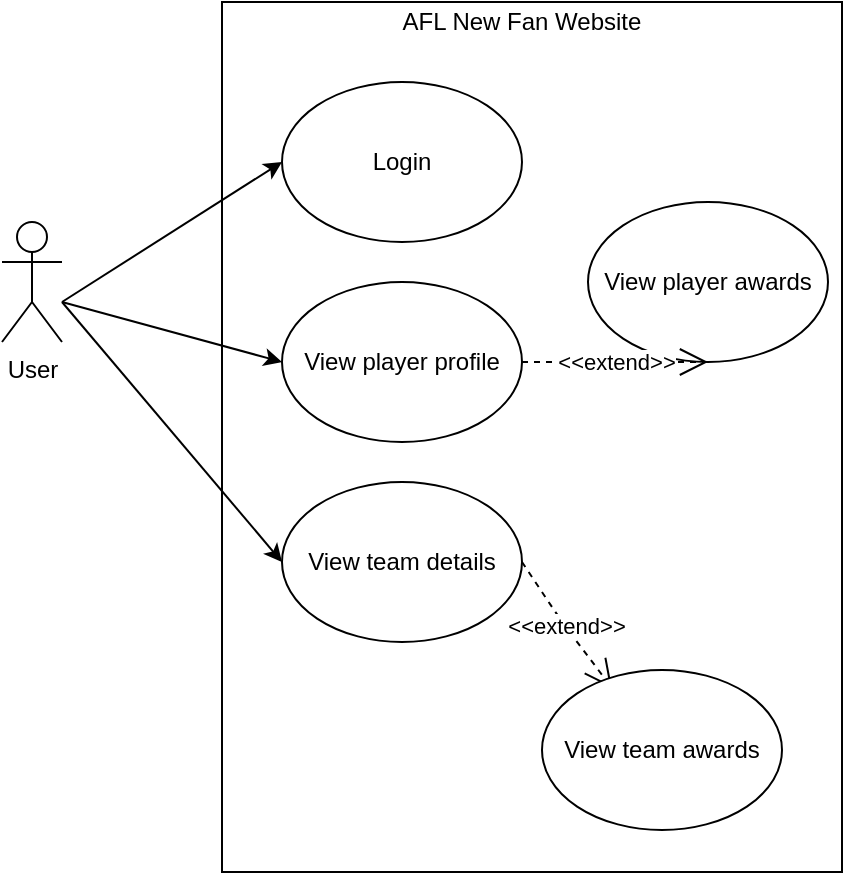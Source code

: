 <mxfile type="device" version="10.6.7"><diagram id="8Se3oINfAccP641KnrIJ" name="Page-1"><mxGraphModel grid="1" shadow="0" math="0" pageHeight="1169" pageWidth="827" pageScale="1" page="1" fold="1" arrows="1" connect="1" tooltips="1" guides="1" gridSize="10" dy="482" dx="840"><root><mxCell id="0"/><mxCell id="1" parent="0"/><mxCell id="_1cS3HRax96SotrZ8rzN-1" value="User" parent="1" vertex="1" style="shape=umlActor;verticalLabelPosition=bottom;labelBackgroundColor=#ffffff;verticalAlign=top;html=1;outlineConnect=0;"><mxGeometry as="geometry" height="60" width="30" y="320" x="120"/></mxCell><mxCell id="_1cS3HRax96SotrZ8rzN-5" value="" parent="1" vertex="1" style="rounded=0;whiteSpace=wrap;html=1;gradientColor=none;fillColor=none;"><mxGeometry as="geometry" height="435" width="310" y="210" x="230"/></mxCell><mxCell id="_1cS3HRax96SotrZ8rzN-6" value="Login&lt;br&gt;" parent="1" vertex="1" style="ellipse;whiteSpace=wrap;html=1;"><mxGeometry as="geometry" height="80" width="120" y="250" x="260"/></mxCell><mxCell id="_1cS3HRax96SotrZ8rzN-13" value="" parent="1" style="endArrow=classic;html=1;entryX=0;entryY=0.5;entryDx=0;entryDy=0;" edge="1" target="_1cS3HRax96SotrZ8rzN-6"><mxGeometry as="geometry" height="50" width="50" relative="1"><mxPoint as="sourcePoint" y="360" x="150"/><mxPoint as="targetPoint" y="320" x="230"/></mxGeometry></mxCell><mxCell id="JvtCWWR8DEYq4dEGuOxk-1" value="View player awards&lt;br&gt;" parent="1" vertex="1" style="ellipse;whiteSpace=wrap;html=1;"><mxGeometry as="geometry" height="80" width="120" y="310" x="413"/></mxCell><mxCell id="JvtCWWR8DEYq4dEGuOxk-7" value="View team details&lt;br&gt;" parent="1" vertex="1" style="ellipse;whiteSpace=wrap;html=1;"><mxGeometry as="geometry" height="80" width="120" y="450" x="260"/></mxCell><mxCell id="JvtCWWR8DEYq4dEGuOxk-11" value="View player profile&lt;br&gt;" parent="1" vertex="1" style="ellipse;whiteSpace=wrap;html=1;"><mxGeometry as="geometry" height="80" width="120" y="350" x="260"/></mxCell><mxCell id="JvtCWWR8DEYq4dEGuOxk-14" value="AFL New Fan Website&lt;br&gt;" parent="1" vertex="1" style="text;html=1;strokeColor=none;fillColor=none;align=center;verticalAlign=middle;whiteSpace=wrap;rounded=0;"><mxGeometry as="geometry" height="20" width="200" y="210" x="280"/></mxCell><mxCell id="Mx_W7LxBT7ICYWWpWHIh-4" value="&amp;lt;&amp;lt;extend&amp;gt;&amp;gt;" parent="1" style="endArrow=open;endSize=12;dashed=1;html=1;entryX=0.292;entryY=0.113;entryDx=0;entryDy=0;entryPerimeter=0;" edge="1" target="75-dbC1Vb5-XIgoIIXDB-3"><mxGeometry as="geometry" width="160" relative="1"><mxPoint as="sourcePoint" y="490" x="380"/><mxPoint as="targetPoint" y="490" x="533"/><Array as="points"><mxPoint y="520" x="400"/></Array></mxGeometry></mxCell><mxCell id="Mx_W7LxBT7ICYWWpWHIh-5" value="" parent="1" style="endArrow=classic;html=1;entryX=0;entryY=0.5;entryDx=0;entryDy=0;" edge="1" target="JvtCWWR8DEYq4dEGuOxk-11"><mxGeometry as="geometry" height="50" width="50" relative="1"><mxPoint as="sourcePoint" y="360" x="150"/><mxPoint as="targetPoint" y="300" x="270"/></mxGeometry></mxCell><mxCell id="Mx_W7LxBT7ICYWWpWHIh-6" value="" parent="1" style="endArrow=classic;html=1;entryX=0;entryY=0.5;entryDx=0;entryDy=0;" edge="1" target="JvtCWWR8DEYq4dEGuOxk-7"><mxGeometry as="geometry" height="50" width="50" relative="1"><mxPoint as="sourcePoint" y="360" x="150"/><mxPoint as="targetPoint" y="400" x="270"/></mxGeometry></mxCell><mxCell id="75-dbC1Vb5-XIgoIIXDB-1" value="&amp;lt;&amp;lt;extend&amp;gt;&amp;gt;" parent="1" style="endArrow=open;endSize=12;dashed=1;html=1;entryX=0.5;entryY=1;entryDx=0;entryDy=0;exitX=1;exitY=0.5;exitDx=0;exitDy=0;" edge="1" target="JvtCWWR8DEYq4dEGuOxk-1" source="JvtCWWR8DEYq4dEGuOxk-11"><mxGeometry as="geometry" width="160" relative="1"><mxPoint as="sourcePoint" y="412" x="390"/><mxPoint as="targetPoint" y="402" x="420"/><Array as="points"/></mxGeometry></mxCell><mxCell id="75-dbC1Vb5-XIgoIIXDB-3" value="View team awards&lt;br&gt;" parent="1" vertex="1" style="ellipse;whiteSpace=wrap;html=1;"><mxGeometry as="geometry" height="80" width="120" y="544" x="390"/></mxCell></root></mxGraphModel></diagram></mxfile>